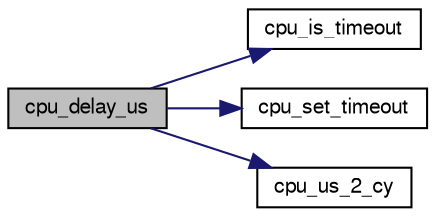 digraph G
{
  edge [fontname="FreeSans",fontsize="10",labelfontname="FreeSans",labelfontsize="10"];
  node [fontname="FreeSans",fontsize="10",shape=record];
  rankdir=LR;
  Node1 [label="cpu_delay_us",height=0.2,width=0.4,color="black", fillcolor="grey75", style="filled" fontcolor="black"];
  Node1 -> Node2 [color="midnightblue",fontsize="10",style="solid",fontname="FreeSans"];
  Node2 [label="cpu_is_timeout",height=0.2,width=0.4,color="black", fillcolor="white", style="filled",URL="$group__group__avr32__drivers__cpu__cycle__counter.html#ga54aea95e9c63e7c7a9c6654282d43f9f",tooltip="Test if a timer variable reached its timeout."];
  Node1 -> Node3 [color="midnightblue",fontsize="10",style="solid",fontname="FreeSans"];
  Node3 [label="cpu_set_timeout",height=0.2,width=0.4,color="black", fillcolor="white", style="filled",URL="$group__group__avr32__drivers__cpu__cycle__counter.html#ga3a560f27b5a40e10e10b75d93ca974bd",tooltip="Set a timer variable."];
  Node1 -> Node4 [color="midnightblue",fontsize="10",style="solid",fontname="FreeSans"];
  Node4 [label="cpu_us_2_cy",height=0.2,width=0.4,color="black", fillcolor="white", style="filled",URL="$group__group__avr32__drivers__cpu__cycle__counter.html#gab9c83c15eb7c19656b3d4b11fe5f9443",tooltip="Convert micro-seconds into CPU cycles."];
}
